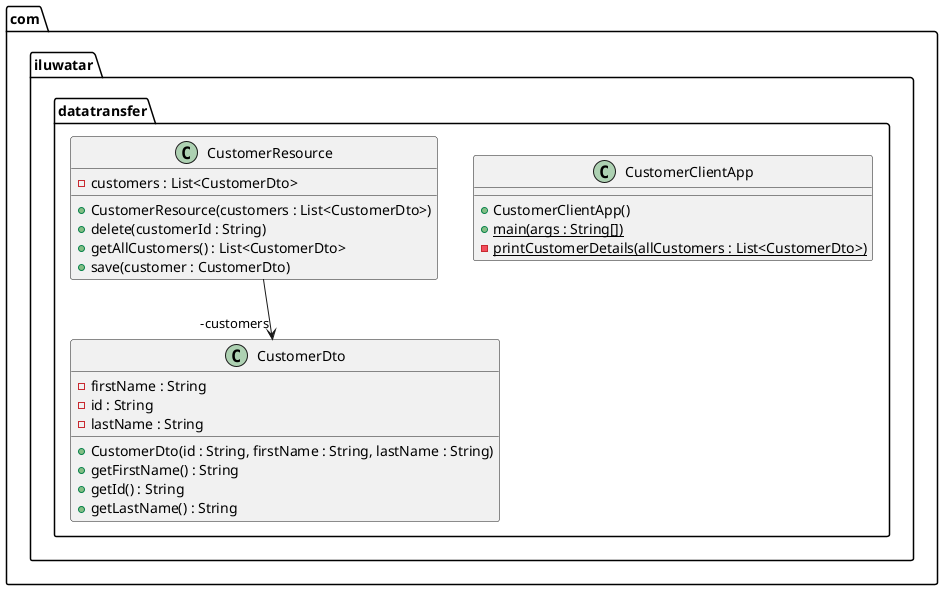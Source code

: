 @startuml
package com.iluwatar.datatransfer {
  class CustomerClientApp {
    + CustomerClientApp()
    + main(args : String[]) {static}
    - printCustomerDetails(allCustomers : List<CustomerDto>) {static}
  }
  class CustomerDto {
    - firstName : String
    - id : String
    - lastName : String
    + CustomerDto(id : String, firstName : String, lastName : String)
    + getFirstName() : String
    + getId() : String
    + getLastName() : String
  }
  class CustomerResource {
    - customers : List<CustomerDto>
    + CustomerResource(customers : List<CustomerDto>)
    + delete(customerId : String)
    + getAllCustomers() : List<CustomerDto>
    + save(customer : CustomerDto)
  }
}
CustomerResource -->  "-customers" CustomerDto
@enduml